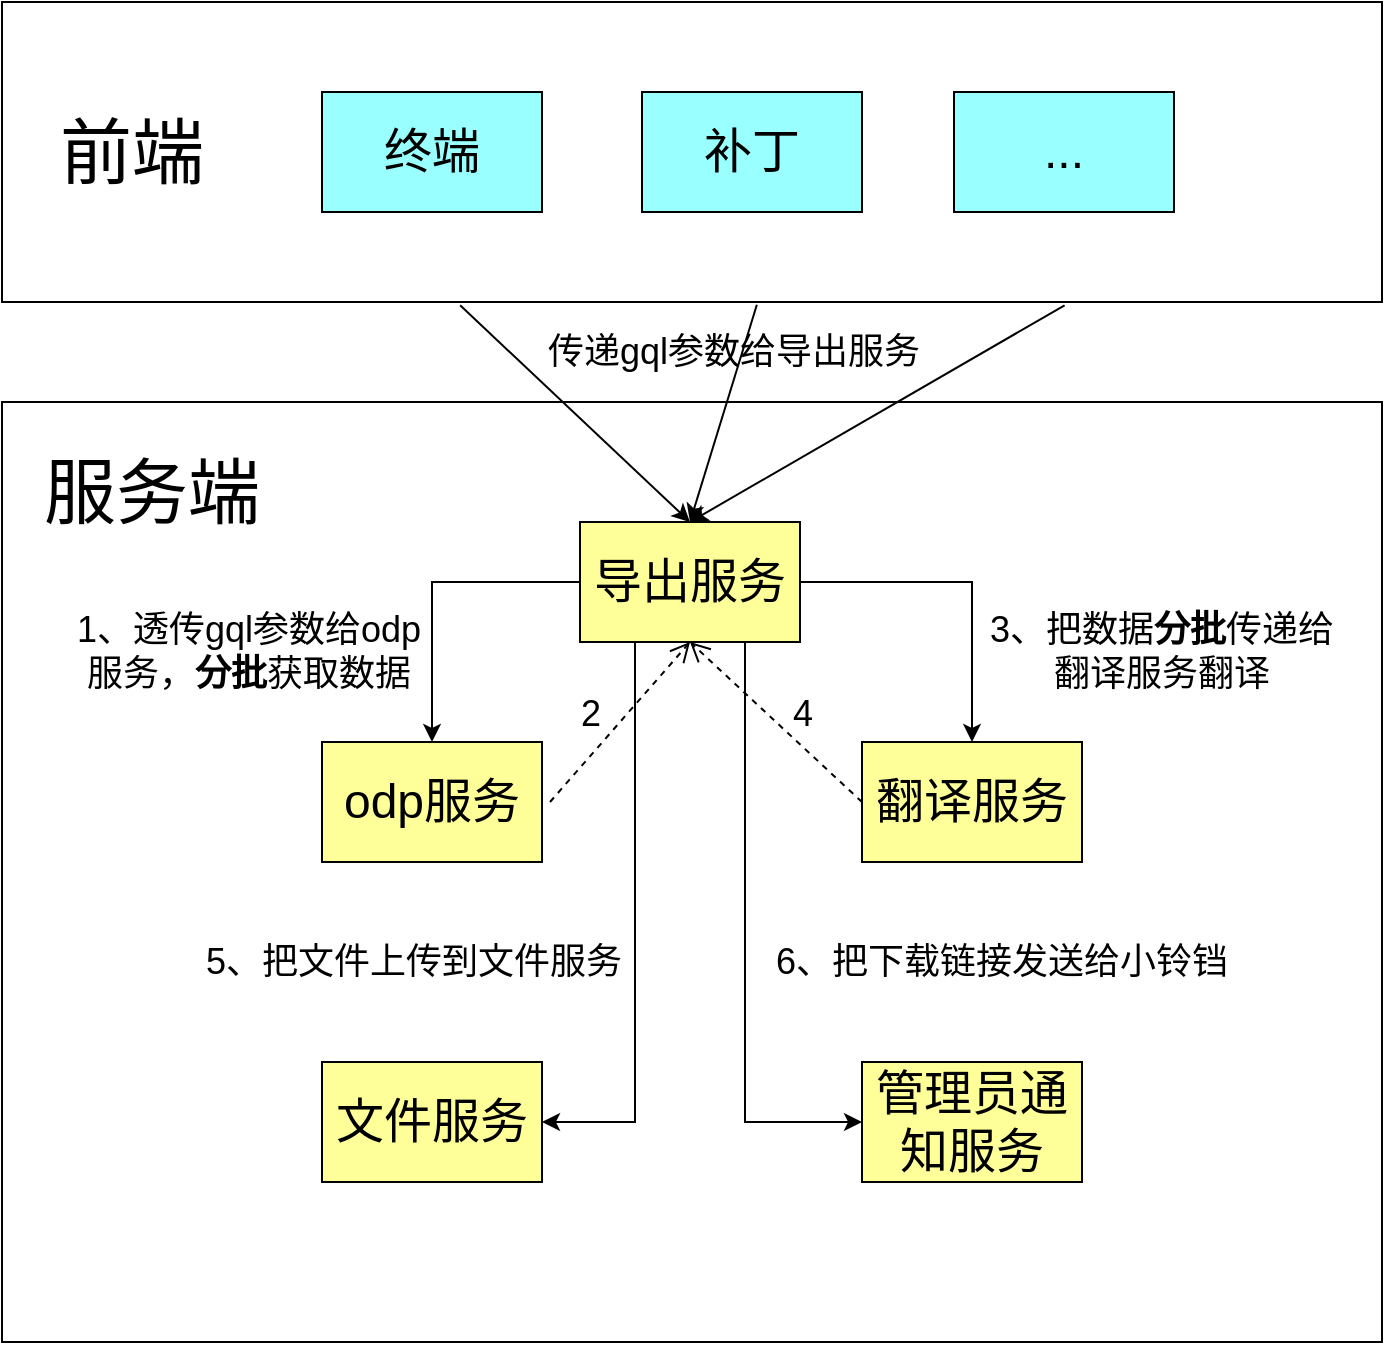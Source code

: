 <mxfile version="22.0.4" type="github">
  <diagram name="第 1 页" id="ukChPgtnxptm7X9d3SpE">
    <mxGraphModel dx="1687" dy="929" grid="1" gridSize="10" guides="1" tooltips="1" connect="1" arrows="1" fold="1" page="1" pageScale="1" pageWidth="827" pageHeight="1169" math="0" shadow="0">
      <root>
        <mxCell id="0" />
        <mxCell id="1" parent="0" />
        <mxCell id="SNvbedEbkYY78WW0vBbx-1" value="" style="rounded=0;whiteSpace=wrap;html=1;" vertex="1" parent="1">
          <mxGeometry x="70" y="90" width="690" height="150" as="geometry" />
        </mxCell>
        <mxCell id="SNvbedEbkYY78WW0vBbx-2" value="&lt;font style=&quot;font-size: 36px;&quot;&gt;前端&lt;/font&gt;" style="text;html=1;strokeColor=none;fillColor=none;align=center;verticalAlign=middle;whiteSpace=wrap;rounded=0;" vertex="1" parent="1">
          <mxGeometry x="85" y="150" width="100" height="30" as="geometry" />
        </mxCell>
        <mxCell id="SNvbedEbkYY78WW0vBbx-3" value="&lt;font style=&quot;font-size: 24px;&quot;&gt;终端&lt;/font&gt;" style="rounded=0;whiteSpace=wrap;html=1;fillColor=#99FFFF;" vertex="1" parent="1">
          <mxGeometry x="230" y="135" width="110" height="60" as="geometry" />
        </mxCell>
        <mxCell id="SNvbedEbkYY78WW0vBbx-4" value="&lt;font style=&quot;font-size: 24px;&quot;&gt;补丁&lt;/font&gt;" style="rounded=0;whiteSpace=wrap;html=1;fillColor=#99FFFF;" vertex="1" parent="1">
          <mxGeometry x="390" y="135" width="110" height="60" as="geometry" />
        </mxCell>
        <mxCell id="SNvbedEbkYY78WW0vBbx-5" value="&lt;font style=&quot;font-size: 24px;&quot;&gt;...&lt;/font&gt;" style="rounded=0;whiteSpace=wrap;html=1;fillColor=#99FFFF;" vertex="1" parent="1">
          <mxGeometry x="546" y="135" width="110" height="60" as="geometry" />
        </mxCell>
        <mxCell id="SNvbedEbkYY78WW0vBbx-6" value="" style="rounded=0;whiteSpace=wrap;html=1;" vertex="1" parent="1">
          <mxGeometry x="70" y="290" width="690" height="470" as="geometry" />
        </mxCell>
        <mxCell id="SNvbedEbkYY78WW0vBbx-22" style="edgeStyle=orthogonalEdgeStyle;rounded=0;orthogonalLoop=1;jettySize=auto;html=1;" edge="1" parent="1" source="SNvbedEbkYY78WW0vBbx-7" target="SNvbedEbkYY78WW0vBbx-18">
          <mxGeometry relative="1" as="geometry" />
        </mxCell>
        <mxCell id="SNvbedEbkYY78WW0vBbx-23" style="edgeStyle=orthogonalEdgeStyle;rounded=0;orthogonalLoop=1;jettySize=auto;html=1;exitX=1;exitY=0.5;exitDx=0;exitDy=0;" edge="1" parent="1" source="SNvbedEbkYY78WW0vBbx-7" target="SNvbedEbkYY78WW0vBbx-19">
          <mxGeometry relative="1" as="geometry" />
        </mxCell>
        <mxCell id="SNvbedEbkYY78WW0vBbx-7" value="&lt;font style=&quot;font-size: 24px;&quot;&gt;导出服务&lt;/font&gt;" style="rounded=0;whiteSpace=wrap;html=1;fillColor=#FFFF99;" vertex="1" parent="1">
          <mxGeometry x="359" y="350" width="110" height="60" as="geometry" />
        </mxCell>
        <mxCell id="SNvbedEbkYY78WW0vBbx-13" value="" style="endArrow=classic;html=1;rounded=0;exitX=0.332;exitY=1.011;exitDx=0;exitDy=0;entryX=0.5;entryY=0;entryDx=0;entryDy=0;exitPerimeter=0;" edge="1" parent="1" source="SNvbedEbkYY78WW0vBbx-1" target="SNvbedEbkYY78WW0vBbx-7">
          <mxGeometry width="50" height="50" relative="1" as="geometry">
            <mxPoint x="390" y="430" as="sourcePoint" />
            <mxPoint x="440" y="380" as="targetPoint" />
          </mxGeometry>
        </mxCell>
        <mxCell id="SNvbedEbkYY78WW0vBbx-14" value="" style="endArrow=classic;html=1;rounded=0;entryX=0.5;entryY=0;entryDx=0;entryDy=0;exitX=0.547;exitY=1.009;exitDx=0;exitDy=0;exitPerimeter=0;" edge="1" parent="1" source="SNvbedEbkYY78WW0vBbx-1" target="SNvbedEbkYY78WW0vBbx-7">
          <mxGeometry width="50" height="50" relative="1" as="geometry">
            <mxPoint x="430" y="230" as="sourcePoint" />
            <mxPoint x="424" y="360" as="targetPoint" />
          </mxGeometry>
        </mxCell>
        <mxCell id="SNvbedEbkYY78WW0vBbx-15" value="" style="endArrow=classic;html=1;rounded=0;exitX=0.77;exitY=1.011;exitDx=0;exitDy=0;entryX=0.5;entryY=0;entryDx=0;entryDy=0;exitPerimeter=0;" edge="1" parent="1" source="SNvbedEbkYY78WW0vBbx-1" target="SNvbedEbkYY78WW0vBbx-7">
          <mxGeometry width="50" height="50" relative="1" as="geometry">
            <mxPoint x="305" y="215" as="sourcePoint" />
            <mxPoint x="434" y="370" as="targetPoint" />
          </mxGeometry>
        </mxCell>
        <mxCell id="SNvbedEbkYY78WW0vBbx-16" value="&lt;span style=&quot;font-size: 18px;&quot;&gt;传递gql参数给导出服务&lt;/span&gt;" style="text;html=1;strokeColor=none;fillColor=none;align=center;verticalAlign=middle;whiteSpace=wrap;rounded=0;" vertex="1" parent="1">
          <mxGeometry x="326" y="250" width="220" height="30" as="geometry" />
        </mxCell>
        <mxCell id="SNvbedEbkYY78WW0vBbx-17" value="&lt;font style=&quot;font-size: 36px;&quot;&gt;服务端&lt;/font&gt;" style="text;html=1;strokeColor=none;fillColor=none;align=center;verticalAlign=middle;whiteSpace=wrap;rounded=0;" vertex="1" parent="1">
          <mxGeometry x="80" y="320" width="130" height="30" as="geometry" />
        </mxCell>
        <mxCell id="SNvbedEbkYY78WW0vBbx-18" value="&lt;font style=&quot;font-size: 24px;&quot;&gt;odp服务&lt;/font&gt;" style="rounded=0;whiteSpace=wrap;html=1;fillColor=#FFFF99;" vertex="1" parent="1">
          <mxGeometry x="230" y="460" width="110" height="60" as="geometry" />
        </mxCell>
        <mxCell id="SNvbedEbkYY78WW0vBbx-19" value="&lt;font style=&quot;font-size: 24px;&quot;&gt;翻译服务&lt;/font&gt;" style="rounded=0;whiteSpace=wrap;html=1;fillColor=#FFFF99;" vertex="1" parent="1">
          <mxGeometry x="500" y="460" width="110" height="60" as="geometry" />
        </mxCell>
        <mxCell id="SNvbedEbkYY78WW0vBbx-24" value="&lt;font style=&quot;font-size: 18px;&quot;&gt;1、透传gql参数给odp&lt;br&gt;服务，&lt;b style=&quot;&quot;&gt;分批&lt;/b&gt;获取数据&lt;/font&gt;" style="text;html=1;strokeColor=none;fillColor=none;align=center;verticalAlign=middle;whiteSpace=wrap;rounded=0;" vertex="1" parent="1">
          <mxGeometry x="93" y="400" width="201" height="30" as="geometry" />
        </mxCell>
        <mxCell id="SNvbedEbkYY78WW0vBbx-25" value="&lt;font style=&quot;font-size: 18px;&quot;&gt;2&lt;/font&gt;" style="html=1;verticalAlign=bottom;endArrow=open;dashed=1;endSize=8;curved=0;rounded=0;exitX=1;exitY=0.5;exitDx=0;exitDy=0;" edge="1" parent="1">
          <mxGeometry x="-0.327" y="5" relative="1" as="geometry">
            <mxPoint x="344" y="490" as="sourcePoint" />
            <mxPoint x="414" y="410" as="targetPoint" />
            <mxPoint as="offset" />
          </mxGeometry>
        </mxCell>
        <mxCell id="SNvbedEbkYY78WW0vBbx-26" value="&lt;font style=&quot;font-size: 18px;&quot;&gt;3、把数据&lt;b style=&quot;&quot;&gt;分批&lt;/b&gt;传递给&lt;br&gt;翻译服务翻译&lt;/font&gt;" style="text;html=1;strokeColor=none;fillColor=none;align=center;verticalAlign=middle;whiteSpace=wrap;rounded=0;" vertex="1" parent="1">
          <mxGeometry x="560" y="400" width="180" height="30" as="geometry" />
        </mxCell>
        <mxCell id="SNvbedEbkYY78WW0vBbx-27" value="&lt;font style=&quot;font-size: 18px;&quot;&gt;4&lt;/font&gt;" style="html=1;verticalAlign=bottom;endArrow=open;dashed=1;endSize=8;curved=0;rounded=0;exitX=0;exitY=0.5;exitDx=0;exitDy=0;entryX=0.5;entryY=1;entryDx=0;entryDy=0;" edge="1" parent="1" source="SNvbedEbkYY78WW0vBbx-19" target="SNvbedEbkYY78WW0vBbx-7">
          <mxGeometry x="-0.278" y="-2" relative="1" as="geometry">
            <mxPoint x="350" y="500" as="sourcePoint" />
            <mxPoint x="424" y="420" as="targetPoint" />
            <mxPoint as="offset" />
          </mxGeometry>
        </mxCell>
        <mxCell id="SNvbedEbkYY78WW0vBbx-28" value="&lt;font style=&quot;font-size: 24px;&quot;&gt;文件服务&lt;/font&gt;" style="rounded=0;whiteSpace=wrap;html=1;fillColor=#FFFF99;" vertex="1" parent="1">
          <mxGeometry x="230" y="620" width="110" height="60" as="geometry" />
        </mxCell>
        <mxCell id="SNvbedEbkYY78WW0vBbx-29" value="&lt;font style=&quot;font-size: 24px;&quot;&gt;管理员通知服务&lt;/font&gt;" style="rounded=0;whiteSpace=wrap;html=1;fillColor=#FFFF99;" vertex="1" parent="1">
          <mxGeometry x="500" y="620" width="110" height="60" as="geometry" />
        </mxCell>
        <mxCell id="SNvbedEbkYY78WW0vBbx-30" style="edgeStyle=orthogonalEdgeStyle;rounded=0;orthogonalLoop=1;jettySize=auto;html=1;exitX=0.25;exitY=1;exitDx=0;exitDy=0;entryX=1;entryY=0.5;entryDx=0;entryDy=0;" edge="1" parent="1" source="SNvbedEbkYY78WW0vBbx-7" target="SNvbedEbkYY78WW0vBbx-28">
          <mxGeometry relative="1" as="geometry">
            <mxPoint x="369" y="390" as="sourcePoint" />
            <mxPoint x="295" y="470" as="targetPoint" />
          </mxGeometry>
        </mxCell>
        <mxCell id="SNvbedEbkYY78WW0vBbx-31" style="edgeStyle=orthogonalEdgeStyle;rounded=0;orthogonalLoop=1;jettySize=auto;html=1;exitX=0.75;exitY=1;exitDx=0;exitDy=0;entryX=0;entryY=0.5;entryDx=0;entryDy=0;" edge="1" parent="1" source="SNvbedEbkYY78WW0vBbx-7" target="SNvbedEbkYY78WW0vBbx-29">
          <mxGeometry relative="1" as="geometry">
            <mxPoint x="397" y="420" as="sourcePoint" />
            <mxPoint x="350" y="660" as="targetPoint" />
          </mxGeometry>
        </mxCell>
        <mxCell id="SNvbedEbkYY78WW0vBbx-32" value="&lt;font style=&quot;font-size: 18px;&quot;&gt;5、把文件上传到文件服务&lt;/font&gt;" style="text;html=1;strokeColor=none;fillColor=none;align=center;verticalAlign=middle;whiteSpace=wrap;rounded=0;" vertex="1" parent="1">
          <mxGeometry x="156" y="554.5" width="240" height="30" as="geometry" />
        </mxCell>
        <mxCell id="SNvbedEbkYY78WW0vBbx-33" value="&lt;font style=&quot;font-size: 18px;&quot;&gt;6、把下载链接发送给小铃铛&lt;/font&gt;" style="text;html=1;strokeColor=none;fillColor=none;align=center;verticalAlign=middle;whiteSpace=wrap;rounded=0;" vertex="1" parent="1">
          <mxGeometry x="450" y="554.5" width="240" height="30" as="geometry" />
        </mxCell>
      </root>
    </mxGraphModel>
  </diagram>
</mxfile>

